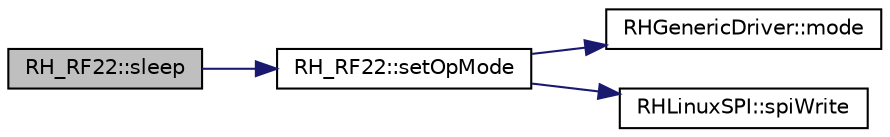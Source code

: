 digraph "RH_RF22::sleep"
{
 // LATEX_PDF_SIZE
  edge [fontname="Helvetica",fontsize="10",labelfontname="Helvetica",labelfontsize="10"];
  node [fontname="Helvetica",fontsize="10",shape=record];
  rankdir="LR";
  Node1 [label="RH_RF22::sleep",height=0.2,width=0.4,color="black", fillcolor="grey75", style="filled", fontcolor="black",tooltip=" "];
  Node1 -> Node2 [color="midnightblue",fontsize="10",style="solid",fontname="Helvetica"];
  Node2 [label="RH_RF22::setOpMode",height=0.2,width=0.4,color="black", fillcolor="white", style="filled",URL="$class_r_h___r_f22.html#a9d7c1307380a4267b4c585422c680bf1",tooltip=" "];
  Node2 -> Node3 [color="midnightblue",fontsize="10",style="solid",fontname="Helvetica"];
  Node3 [label="RHGenericDriver::mode",height=0.2,width=0.4,color="black", fillcolor="white", style="filled",URL="$class_r_h_generic_driver.html#a80ff7dfded27279332cf8fa6f15dce74",tooltip=" "];
  Node2 -> Node4 [color="midnightblue",fontsize="10",style="solid",fontname="Helvetica"];
  Node4 [label="RHLinuxSPI::spiWrite",height=0.2,width=0.4,color="black", fillcolor="white", style="filled",URL="$class_r_h_linux_s_p_i.html#a090235d967429bdf01b5a32132ef2d3e",tooltip=" "];
}
